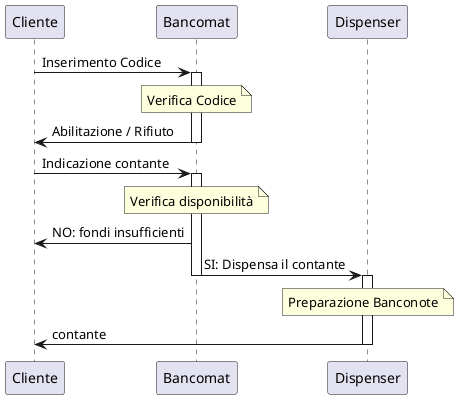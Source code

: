 @startuml bancomat

Cliente -> Bancomat : Inserimento Codice
activate Bancomat
note over Bancomat : Verifica Codice
Bancomat -> Cliente : Abilitazione / Rifiuto
deactivate Bancomat

Cliente -> Bancomat : Indicazione contante
activate Bancomat
note over Bancomat : Verifica disponibilità
Bancomat -> Cliente : NO: fondi insufficienti
Bancomat -> Dispenser : SI: Dispensa il contante
deactivate Bancomat

activate Dispenser
note over Dispenser : Preparazione Banconote
deactivate Dispenser
Dispenser -> Cliente : contante
deactivate Dispenser

@enduml